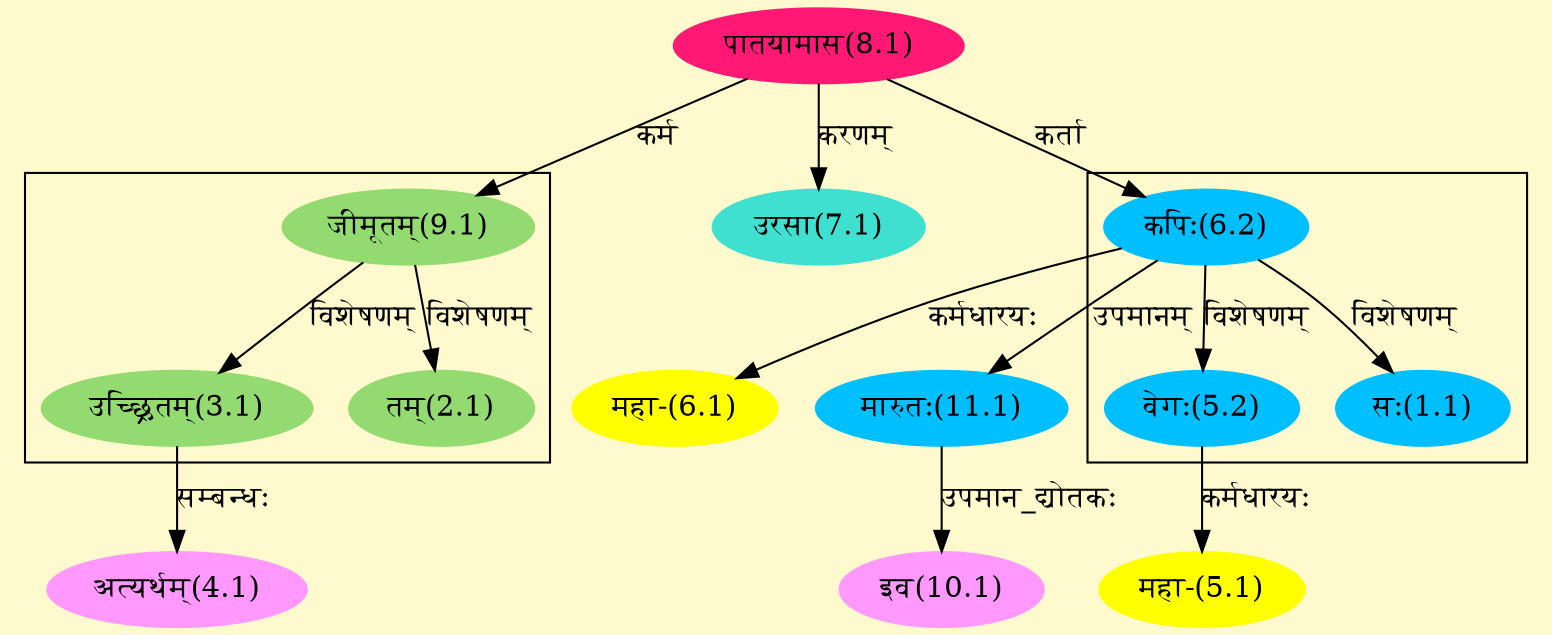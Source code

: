digraph G{
rankdir=BT;
 compound=true;
 bgcolor="lemonchiffon1";

subgraph cluster_1{
Node1_1 [style=filled, color="#00BFFF" label = "सः(1.1)"]
Node6_2 [style=filled, color="#00BFFF" label = "कपिः(6.2)"]
Node5_2 [style=filled, color="#00BFFF" label = "वेगः(5.2)"]

}

subgraph cluster_2{
Node2_1 [style=filled, color="#93DB70" label = "तम्(2.1)"]
Node9_1 [style=filled, color="#93DB70" label = "जीमूतम्(9.1)"]
Node3_1 [style=filled, color="#93DB70" label = "उच्छ्र्रितम्(3.1)"]

}
Node4_1 [style=filled, color="#FF99FF" label = "अत्यर्थम्(4.1)"]
Node3_1 [style=filled, color="#93DB70" label = "उच्छ्र्रितम्(3.1)"]
Node5_1 [style=filled, color="#FFFF00" label = "महा-(5.1)"]
Node5_2 [style=filled, color="#00BFFF" label = "वेगः(5.2)"]
Node6_1 [style=filled, color="#FFFF00" label = "महा-(6.1)"]
Node6_2 [style=filled, color="#00BFFF" label = "कपिः(6.2)"]
Node8_1 [style=filled, color="#FF1975" label = "पातयामास(8.1)"]
Node7_1 [style=filled, color="#40E0D0" label = "उरसा(7.1)"]
Node [style=filled, color="" label = "()"]
Node9_1 [style=filled, color="#93DB70" label = "जीमूतम्(9.1)"]
Node10_1 [style=filled, color="#FF99FF" label = "इव(10.1)"]
Node11_1 [style=filled, color="#00BFFF" label = "मारुतः(11.1)"]
/* Start of Relations section */

Node1_1 -> Node6_2 [  label="विशेषणम्"  dir="back" ]
Node2_1 -> Node9_1 [  label="विशेषणम्"  dir="back" ]
Node3_1 -> Node9_1 [  label="विशेषणम्"  dir="back" ]
Node4_1 -> Node3_1 [  label="सम्बन्धः"  dir="back" ]
Node5_1 -> Node5_2 [  label="कर्मधारयः"  dir="back" ]
Node5_2 -> Node6_2 [  label="विशेषणम्"  dir="back" ]
Node6_1 -> Node6_2 [  label="कर्मधारयः"  dir="back" ]
Node6_2 -> Node8_1 [  label="कर्ता"  dir="back" ]
Node7_1 -> Node8_1 [  label="करणम्"  dir="back" ]
Node9_1 -> Node8_1 [  label="कर्म"  dir="back" ]
Node10_1 -> Node11_1 [  label="उपमान_द्योतकः"  dir="back" ]
Node11_1 -> Node6_2 [  label="उपमानम्"  dir="back" ]
}
